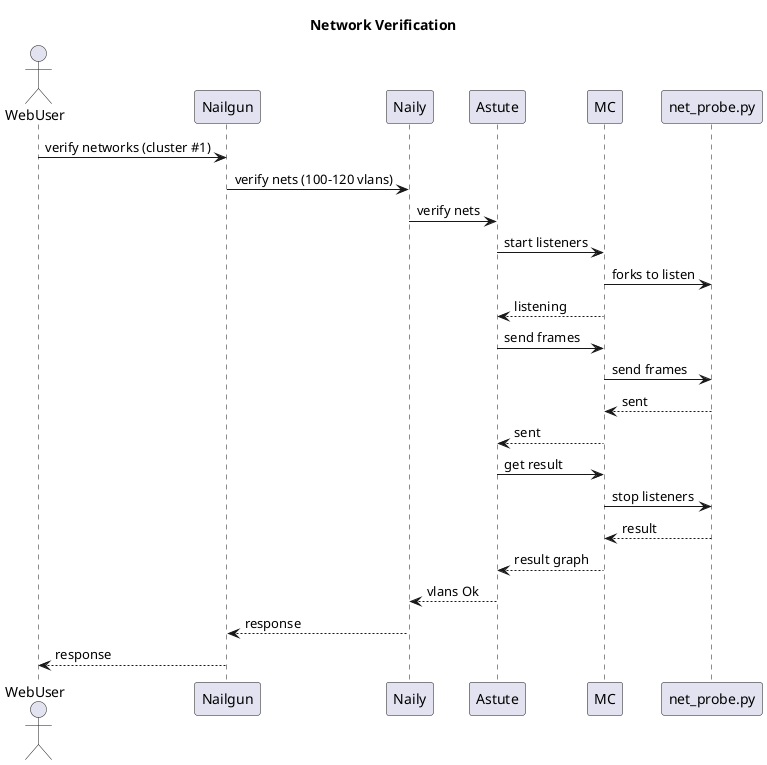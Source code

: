 @startuml
    title Network Verification
    actor WebUser

    WebUser -> Nailgun: verify networks (cluster #1)
    Nailgun -> Naily: verify nets (100-120 vlans)
    Naily -> Astute: verify nets
    Astute -> MC: start listeners
    MC -> net_probe.py: forks to listen
    MC --> Astute: listening
    Astute -> MC: send frames
    MC -> net_probe.py: send frames
    net_probe.py --> MC: sent
    MC --> Astute: sent

    Astute -> MC: get result
    MC -> net_probe.py: stop listeners
    net_probe.py --> MC: result
    MC --> Astute: result graph
    Astute --> Naily: vlans Ok
    Naily --> Nailgun: response
    Nailgun --> WebUser: response
@enduml
